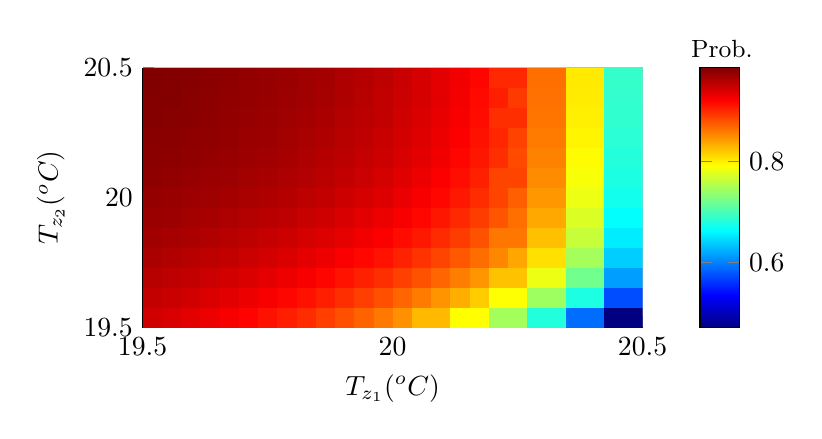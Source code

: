 % This file was created by matlab2tikz.
%
%The latest updates can be retrieved from
%  http://www.mathworks.com/matlabcentral/fileexchange/22022-matlab2tikz-matlab2tikz
%where you can also make suggestions and rate matlab2tikz.
%
\begin{tikzpicture}
\begin{axis}[%
width=2.5in,
height=1.3in,
at={(0,0)},
scale only axis,
point meta min=0.47,
point meta max=0.987,
colormap/jet,
xmin=19.5,
xmax=20.5,
xlabel={$T_{z_1} (^oC)$},
xtick={19.5, 20, 20.5},
ytick={19.5, 20, 20.5},
ymin=19.5,
ymax=20.5,
ylabel={$T_{z_2}(^oC)$},
axis background/.style={fill=white},
axis x line*=bottom,
axis y line*=left,
xmajorgrids,
ymajorgrids,
colorbar
]

\addplot[area legend, table/row sep=crcr, patch, patch type=rectangle, draw opacity=0, shader=flat corner, draw=black, forget plot, patch table with point meta={%
0	1	2	3	0.828\\
4	5	6	7	0.793\\
8	9	10	11	0.747\\
12	13	14	15	0.681\\
16	17	18	19	0.59\\
20	21	22	23	0.47\\
24	25	26	27	0.792\\
28	29	30	31	0.744\\
32	33	34	35	0.678\\
36	37	38	39	0.573\\
40	41	42	43	0.824\\
44	45	46	47	0.784\\
48	49	50	51	0.721\\
52	53	54	55	0.615\\
56	57	58	59	0.809\\
60	61	62	63	0.747\\
64	65	66	67	0.639\\
68	69	70	71	0.862\\
72	73	74	75	0.825\\
76	77	78	79	0.764\\
80	81	82	83	0.654\\
84	85	86	87	0.837\\
88	89	90	91	0.775\\
92	93	94	95	0.665\\
96	97	98	99	0.846\\
100	101	102	103	0.784\\
104	105	106	107	0.673\\
108	109	110	111	0.888\\
112	113	114	115	0.852\\
116	117	118	119	0.79\\
120	121	122	123	0.678\\
124	125	126	127	0.857\\
128	129	130	131	0.795\\
132	133	134	135	0.682\\
136	137	138	139	0.86\\
140	141	142	143	0.798\\
144	145	146	147	0.685\\
148	149	150	151	0.899\\
152	153	154	155	0.863\\
156	157	158	159	0.801\\
160	161	162	163	0.688\\
164	165	166	167	0.865\\
168	169	170	171	0.803\\
172	173	174	175	0.689\\
176	177	178	179	0.902\\
180	181	182	183	0.866\\
184	185	186	187	0.804\\
188	189	190	191	0.69\\
192	193	194	195	0.946\\
196	197	198	199	0.942\\
200	201	202	203	0.937\\
204	205	206	207	0.932\\
208	209	210	211	0.927\\
212	213	214	215	0.921\\
216	217	218	219	0.914\\
220	221	222	223	0.907\\
224	225	226	227	0.9\\
228	229	230	231	0.891\\
232	233	234	235	0.882\\
236	237	238	239	0.872\\
240	241	242	243	0.861\\
244	245	246	247	0.849\\
248	249	250	251	0.953\\
252	253	254	255	0.95\\
256	257	258	259	0.946\\
260	261	262	263	0.941\\
264	265	266	267	0.937\\
268	269	270	271	0.932\\
272	273	274	275	0.926\\
276	277	278	279	0.92\\
280	281	282	283	0.914\\
284	285	286	287	0.907\\
288	289	290	291	0.899\\
292	293	294	295	0.891\\
296	297	298	299	0.882\\
300	301	302	303	0.871\\
304	305	306	307	0.86\\
308	309	310	311	0.848\\
312	313	314	315	0.834\\
316	317	318	319	0.819\\
320	321	322	323	0.959\\
324	325	326	327	0.956\\
328	329	330	331	0.953\\
332	333	334	335	0.949\\
336	337	338	339	0.945\\
340	341	342	343	0.941\\
344	345	346	347	0.936\\
348	349	350	351	0.931\\
352	353	354	355	0.926\\
356	357	358	359	0.92\\
360	361	362	363	0.913\\
364	365	366	367	0.906\\
368	369	370	371	0.899\\
372	373	374	375	0.89\\
376	377	378	379	0.881\\
380	381	382	383	0.871\\
384	385	386	387	0.859\\
388	389	390	391	0.847\\
392	393	394	395	0.965\\
396	397	398	399	0.962\\
400	401	402	403	0.959\\
404	405	406	407	0.956\\
408	409	410	411	0.953\\
412	413	414	415	0.949\\
416	417	418	419	0.945\\
420	421	422	423	0.941\\
424	425	426	427	0.936\\
428	429	430	431	0.931\\
432	433	434	435	0.925\\
436	437	438	439	0.919\\
440	441	442	443	0.913\\
444	445	446	447	0.905\\
448	449	450	451	0.897\\
452	453	454	455	0.888\\
456	457	458	459	0.878\\
460	461	462	463	0.867\\
464	465	466	467	0.854\\
468	469	470	471	0.838\\
472	473	474	475	0.97\\
476	477	478	479	0.967\\
480	481	482	483	0.965\\
484	485	486	487	0.962\\
488	489	490	491	0.959\\
492	493	494	495	0.956\\
496	497	498	499	0.952\\
500	501	502	503	0.948\\
504	505	506	507	0.944\\
508	509	510	511	0.94\\
512	513	514	515	0.935\\
516	517	518	519	0.929\\
520	521	522	523	0.924\\
524	525	526	527	0.917\\
528	529	530	531	0.91\\
532	533	534	535	0.901\\
536	537	538	539	0.892\\
540	541	542	543	0.881\\
544	545	546	547	0.974\\
548	549	550	551	0.972\\
552	553	554	555	0.969\\
556	557	558	559	0.967\\
560	561	562	563	0.964\\
564	565	566	567	0.961\\
568	569	570	571	0.958\\
572	573	574	575	0.955\\
576	577	578	579	0.951\\
580	581	582	583	0.947\\
584	585	586	587	0.942\\
588	589	590	591	0.937\\
592	593	594	595	0.932\\
596	597	598	599	0.926\\
600	601	602	603	0.919\\
604	605	606	607	0.911\\
608	609	610	611	0.902\\
612	613	614	615	0.892\\
616	617	618	619	0.88\\
620	621	622	623	0.866\\
624	625	626	627	0.977\\
628	629	630	631	0.975\\
632	633	634	635	0.973\\
636	637	638	639	0.971\\
640	641	642	643	0.968\\
644	645	646	647	0.966\\
648	649	650	651	0.963\\
652	653	654	655	0.96\\
656	657	658	659	0.956\\
660	661	662	663	0.953\\
664	665	666	667	0.948\\
668	669	670	671	0.944\\
672	673	674	675	0.939\\
676	677	678	679	0.933\\
680	681	682	683	0.926\\
684	685	686	687	0.919\\
688	689	690	691	0.91\\
692	693	694	695	0.9\\
696	697	698	699	0.888\\
700	701	702	703	0.874\\
704	705	706	707	0.98\\
708	709	710	711	0.978\\
712	713	714	715	0.976\\
716	717	718	719	0.974\\
720	721	722	723	0.972\\
724	725	726	727	0.969\\
728	729	730	731	0.967\\
732	733	734	735	0.964\\
736	737	738	739	0.961\\
740	741	742	743	0.957\\
744	745	746	747	0.953\\
748	749	750	751	0.949\\
752	753	754	755	0.944\\
756	757	758	759	0.938\\
760	761	762	763	0.932\\
764	765	766	767	0.924\\
768	769	770	771	0.916\\
772	773	774	775	0.906\\
776	777	778	779	0.982\\
780	781	782	783	0.98\\
784	785	786	787	0.979\\
788	789	790	791	0.977\\
792	793	794	795	0.975\\
796	797	798	799	0.972\\
800	801	802	803	0.97\\
804	805	806	807	0.967\\
808	809	810	811	0.964\\
812	813	814	815	0.96\\
816	817	818	819	0.957\\
820	821	822	823	0.952\\
824	825	826	827	0.948\\
828	829	830	831	0.942\\
832	833	834	835	0.936\\
836	837	838	839	0.929\\
840	841	842	843	0.92\\
844	845	846	847	0.911\\
848	849	850	851	0.899\\
852	853	854	855	0.885\\
856	857	858	859	0.983\\
860	861	862	863	0.982\\
864	865	866	867	0.98\\
868	869	870	871	0.979\\
872	873	874	875	0.977\\
876	877	878	879	0.974\\
880	881	882	883	0.972\\
884	885	886	887	0.969\\
888	889	890	891	0.966\\
892	893	894	895	0.963\\
896	897	898	899	0.959\\
900	901	902	903	0.955\\
904	905	906	907	0.95\\
908	909	910	911	0.945\\
912	913	914	915	0.939\\
916	917	918	919	0.932\\
920	921	922	923	0.924\\
924	925	926	927	0.914\\
928	929	930	931	0.903\\
932	933	934	935	0.889\\
936	937	938	939	0.985\\
940	941	942	943	0.983\\
944	945	946	947	0.982\\
948	949	950	951	0.98\\
952	953	954	955	0.978\\
956	957	958	959	0.976\\
960	961	962	963	0.974\\
964	965	966	967	0.971\\
968	969	970	971	0.968\\
972	973	974	975	0.965\\
976	977	978	979	0.961\\
980	981	982	983	0.957\\
984	985	986	987	0.953\\
988	989	990	991	0.947\\
992	993	994	995	0.941\\
996	997	998	999	0.934\\
1000	1001	1002	1003	0.926\\
1004	1005	1006	1007	0.917\\
1008	1009	1010	1011	0.986\\
1012	1013	1014	1015	0.985\\
1016	1017	1018	1019	0.983\\
1020	1021	1022	1023	0.981\\
1024	1025	1026	1027	0.979\\
1028	1029	1030	1031	0.977\\
1032	1033	1034	1035	0.975\\
1036	1037	1038	1039	0.973\\
1040	1041	1042	1043	0.97\\
1044	1045	1046	1047	0.967\\
1048	1049	1050	1051	0.963\\
1052	1053	1054	1055	0.959\\
1056	1057	1058	1059	0.954\\
1060	1061	1062	1063	0.949\\
1064	1065	1066	1067	0.943\\
1068	1069	1070	1071	0.936\\
1072	1073	1074	1075	0.928\\
1076	1077	1078	1079	0.918\\
1080	1081	1082	1083	0.907\\
1084	1085	1086	1087	0.893\\
1088	1089	1090	1091	0.987\\
1092	1093	1094	1095	0.985\\
1096	1097	1098	1099	0.984\\
1100	1101	1102	1103	0.982\\
1104	1105	1106	1107	0.98\\
1108	1109	1110	1111	0.978\\
1112	1113	1114	1115	0.976\\
1116	1117	1118	1119	0.974\\
1120	1121	1122	1123	0.971\\
1124	1125	1126	1127	0.968\\
1128	1129	1130	1131	0.964\\
1132	1133	1134	1135	0.96\\
1136	1137	1138	1139	0.956\\
1140	1141	1142	1143	0.95\\
1144	1145	1146	1147	0.944\\
1148	1149	1150	1151	0.937\\
1152	1153	1154	1155	0.929\\
1156	1157	1158	1159	0.92\\
}]
table[row sep=crcr] {%
x	y\\
20.038	19.5\\
20.115	19.5\\
20.115	19.577\\
20.038	19.577\\
20.115	19.5\\
20.192	19.5\\
20.192	19.577\\
20.115	19.577\\
20.192	19.5\\
20.269	19.5\\
20.269	19.577\\
20.192	19.577\\
20.269	19.5\\
20.346	19.5\\
20.346	19.577\\
20.269	19.577\\
20.346	19.5\\
20.423	19.5\\
20.423	19.577\\
20.346	19.577\\
20.423	19.5\\
20.5	19.5\\
20.5	19.577\\
20.423	19.577\\
20.192	19.577\\
20.269	19.577\\
20.269	19.654\\
20.192	19.654\\
20.269	19.577\\
20.346	19.577\\
20.346	19.654\\
20.269	19.654\\
20.346	19.577\\
20.423	19.577\\
20.423	19.654\\
20.346	19.654\\
20.423	19.577\\
20.5	19.577\\
20.5	19.654\\
20.423	19.654\\
20.192	19.654\\
20.269	19.654\\
20.269	19.731\\
20.192	19.731\\
20.269	19.654\\
20.346	19.654\\
20.346	19.731\\
20.269	19.731\\
20.346	19.654\\
20.423	19.654\\
20.423	19.731\\
20.346	19.731\\
20.423	19.654\\
20.5	19.654\\
20.5	19.731\\
20.423	19.731\\
20.269	19.731\\
20.346	19.731\\
20.346	19.808\\
20.269	19.808\\
20.346	19.731\\
20.423	19.731\\
20.423	19.808\\
20.346	19.808\\
20.423	19.731\\
20.5	19.731\\
20.5	19.808\\
20.423	19.808\\
20.192	19.808\\
20.269	19.808\\
20.269	19.885\\
20.192	19.885\\
20.269	19.808\\
20.346	19.808\\
20.346	19.885\\
20.269	19.885\\
20.346	19.808\\
20.423	19.808\\
20.423	19.885\\
20.346	19.885\\
20.423	19.808\\
20.5	19.808\\
20.5	19.885\\
20.423	19.885\\
20.269	19.885\\
20.346	19.885\\
20.346	19.962\\
20.269	19.962\\
20.346	19.885\\
20.423	19.885\\
20.423	19.962\\
20.346	19.962\\
20.423	19.885\\
20.5	19.885\\
20.5	19.962\\
20.423	19.962\\
20.269	19.962\\
20.346	19.962\\
20.346	20.038\\
20.269	20.038\\
20.346	19.962\\
20.423	19.962\\
20.423	20.038\\
20.346	20.038\\
20.423	19.962\\
20.5	19.962\\
20.5	20.038\\
20.423	20.038\\
20.192	20.038\\
20.269	20.038\\
20.269	20.115\\
20.192	20.115\\
20.269	20.038\\
20.346	20.038\\
20.346	20.115\\
20.269	20.115\\
20.346	20.038\\
20.423	20.038\\
20.423	20.115\\
20.346	20.115\\
20.423	20.038\\
20.5	20.038\\
20.5	20.115\\
20.423	20.115\\
20.269	20.115\\
20.346	20.115\\
20.346	20.192\\
20.269	20.192\\
20.346	20.115\\
20.423	20.115\\
20.423	20.192\\
20.346	20.192\\
20.423	20.115\\
20.5	20.115\\
20.5	20.192\\
20.423	20.192\\
20.269	20.192\\
20.346	20.192\\
20.346	20.269\\
20.269	20.269\\
20.346	20.192\\
20.423	20.192\\
20.423	20.269\\
20.346	20.269\\
20.423	20.192\\
20.5	20.192\\
20.5	20.269\\
20.423	20.269\\
20.192	20.269\\
20.269	20.269\\
20.269	20.346\\
20.192	20.346\\
20.269	20.269\\
20.346	20.269\\
20.346	20.346\\
20.269	20.346\\
20.346	20.269\\
20.423	20.269\\
20.423	20.346\\
20.346	20.346\\
20.423	20.269\\
20.5	20.269\\
20.5	20.346\\
20.423	20.346\\
20.269	20.346\\
20.346	20.346\\
20.346	20.423\\
20.269	20.423\\
20.346	20.346\\
20.423	20.346\\
20.423	20.423\\
20.346	20.423\\
20.423	20.346\\
20.5	20.346\\
20.5	20.423\\
20.423	20.423\\
20.192	20.423\\
20.269	20.423\\
20.269	20.5\\
20.192	20.5\\
20.269	20.423\\
20.346	20.423\\
20.346	20.5\\
20.269	20.5\\
20.346	20.423\\
20.423	20.423\\
20.423	20.5\\
20.346	20.5\\
20.423	20.423\\
20.5	20.423\\
20.5	20.5\\
20.423	20.5\\
19.5	19.5\\
19.538	19.5\\
19.538	19.577\\
19.5	19.577\\
19.538	19.5\\
19.577	19.5\\
19.577	19.577\\
19.538	19.577\\
19.577	19.5\\
19.615	19.5\\
19.615	19.577\\
19.577	19.577\\
19.615	19.5\\
19.654	19.5\\
19.654	19.577\\
19.615	19.577\\
19.654	19.5\\
19.692	19.5\\
19.692	19.577\\
19.654	19.577\\
19.692	19.5\\
19.731	19.5\\
19.731	19.577\\
19.692	19.577\\
19.731	19.5\\
19.769	19.5\\
19.769	19.577\\
19.731	19.577\\
19.769	19.5\\
19.808	19.5\\
19.808	19.577\\
19.769	19.577\\
19.808	19.5\\
19.846	19.5\\
19.846	19.577\\
19.808	19.577\\
19.846	19.5\\
19.885	19.5\\
19.885	19.577\\
19.846	19.577\\
19.885	19.5\\
19.923	19.5\\
19.923	19.577\\
19.885	19.577\\
19.923	19.5\\
19.962	19.5\\
19.962	19.577\\
19.923	19.577\\
19.962	19.5\\
20	19.5\\
20	19.577\\
19.962	19.577\\
20	19.5\\
20.038	19.5\\
20.038	19.577\\
20	19.577\\
19.5	19.577\\
19.538	19.577\\
19.538	19.654\\
19.5	19.654\\
19.538	19.577\\
19.577	19.577\\
19.577	19.654\\
19.538	19.654\\
19.577	19.577\\
19.615	19.577\\
19.615	19.654\\
19.577	19.654\\
19.615	19.577\\
19.654	19.577\\
19.654	19.654\\
19.615	19.654\\
19.654	19.577\\
19.692	19.577\\
19.692	19.654\\
19.654	19.654\\
19.692	19.577\\
19.731	19.577\\
19.731	19.654\\
19.692	19.654\\
19.731	19.577\\
19.769	19.577\\
19.769	19.654\\
19.731	19.654\\
19.769	19.577\\
19.808	19.577\\
19.808	19.654\\
19.769	19.654\\
19.808	19.577\\
19.846	19.577\\
19.846	19.654\\
19.808	19.654\\
19.846	19.577\\
19.885	19.577\\
19.885	19.654\\
19.846	19.654\\
19.885	19.577\\
19.923	19.577\\
19.923	19.654\\
19.885	19.654\\
19.923	19.577\\
19.962	19.577\\
19.962	19.654\\
19.923	19.654\\
19.962	19.577\\
20	19.577\\
20	19.654\\
19.962	19.654\\
20	19.577\\
20.038	19.577\\
20.038	19.654\\
20	19.654\\
20.038	19.577\\
20.077	19.577\\
20.077	19.654\\
20.038	19.654\\
20.077	19.577\\
20.115	19.577\\
20.115	19.654\\
20.077	19.654\\
20.115	19.577\\
20.154	19.577\\
20.154	19.654\\
20.115	19.654\\
20.154	19.577\\
20.192	19.577\\
20.192	19.654\\
20.154	19.654\\
19.5	19.654\\
19.538	19.654\\
19.538	19.731\\
19.5	19.731\\
19.538	19.654\\
19.577	19.654\\
19.577	19.731\\
19.538	19.731\\
19.577	19.654\\
19.615	19.654\\
19.615	19.731\\
19.577	19.731\\
19.615	19.654\\
19.654	19.654\\
19.654	19.731\\
19.615	19.731\\
19.654	19.654\\
19.692	19.654\\
19.692	19.731\\
19.654	19.731\\
19.692	19.654\\
19.731	19.654\\
19.731	19.731\\
19.692	19.731\\
19.731	19.654\\
19.769	19.654\\
19.769	19.731\\
19.731	19.731\\
19.769	19.654\\
19.808	19.654\\
19.808	19.731\\
19.769	19.731\\
19.808	19.654\\
19.846	19.654\\
19.846	19.731\\
19.808	19.731\\
19.846	19.654\\
19.885	19.654\\
19.885	19.731\\
19.846	19.731\\
19.885	19.654\\
19.923	19.654\\
19.923	19.731\\
19.885	19.731\\
19.923	19.654\\
19.962	19.654\\
19.962	19.731\\
19.923	19.731\\
19.962	19.654\\
20	19.654\\
20	19.731\\
19.962	19.731\\
20	19.654\\
20.038	19.654\\
20.038	19.731\\
20	19.731\\
20.038	19.654\\
20.077	19.654\\
20.077	19.731\\
20.038	19.731\\
20.077	19.654\\
20.115	19.654\\
20.115	19.731\\
20.077	19.731\\
20.115	19.654\\
20.154	19.654\\
20.154	19.731\\
20.115	19.731\\
20.154	19.654\\
20.192	19.654\\
20.192	19.731\\
20.154	19.731\\
19.5	19.731\\
19.538	19.731\\
19.538	19.808\\
19.5	19.808\\
19.538	19.731\\
19.577	19.731\\
19.577	19.808\\
19.538	19.808\\
19.577	19.731\\
19.615	19.731\\
19.615	19.808\\
19.577	19.808\\
19.615	19.731\\
19.654	19.731\\
19.654	19.808\\
19.615	19.808\\
19.654	19.731\\
19.692	19.731\\
19.692	19.808\\
19.654	19.808\\
19.692	19.731\\
19.731	19.731\\
19.731	19.808\\
19.692	19.808\\
19.731	19.731\\
19.769	19.731\\
19.769	19.808\\
19.731	19.808\\
19.769	19.731\\
19.808	19.731\\
19.808	19.808\\
19.769	19.808\\
19.808	19.731\\
19.846	19.731\\
19.846	19.808\\
19.808	19.808\\
19.846	19.731\\
19.885	19.731\\
19.885	19.808\\
19.846	19.808\\
19.885	19.731\\
19.923	19.731\\
19.923	19.808\\
19.885	19.808\\
19.923	19.731\\
19.962	19.731\\
19.962	19.808\\
19.923	19.808\\
19.962	19.731\\
20	19.731\\
20	19.808\\
19.962	19.808\\
20	19.731\\
20.038	19.731\\
20.038	19.808\\
20	19.808\\
20.038	19.731\\
20.077	19.731\\
20.077	19.808\\
20.038	19.808\\
20.077	19.731\\
20.115	19.731\\
20.115	19.808\\
20.077	19.808\\
20.115	19.731\\
20.154	19.731\\
20.154	19.808\\
20.115	19.808\\
20.154	19.731\\
20.192	19.731\\
20.192	19.808\\
20.154	19.808\\
20.192	19.731\\
20.231	19.731\\
20.231	19.808\\
20.192	19.808\\
20.231	19.731\\
20.269	19.731\\
20.269	19.808\\
20.231	19.808\\
19.5	19.808\\
19.538	19.808\\
19.538	19.885\\
19.5	19.885\\
19.538	19.808\\
19.577	19.808\\
19.577	19.885\\
19.538	19.885\\
19.577	19.808\\
19.615	19.808\\
19.615	19.885\\
19.577	19.885\\
19.615	19.808\\
19.654	19.808\\
19.654	19.885\\
19.615	19.885\\
19.654	19.808\\
19.692	19.808\\
19.692	19.885\\
19.654	19.885\\
19.692	19.808\\
19.731	19.808\\
19.731	19.885\\
19.692	19.885\\
19.731	19.808\\
19.769	19.808\\
19.769	19.885\\
19.731	19.885\\
19.769	19.808\\
19.808	19.808\\
19.808	19.885\\
19.769	19.885\\
19.808	19.808\\
19.846	19.808\\
19.846	19.885\\
19.808	19.885\\
19.846	19.808\\
19.885	19.808\\
19.885	19.885\\
19.846	19.885\\
19.885	19.808\\
19.923	19.808\\
19.923	19.885\\
19.885	19.885\\
19.923	19.808\\
19.962	19.808\\
19.962	19.885\\
19.923	19.885\\
19.962	19.808\\
20	19.808\\
20	19.885\\
19.962	19.885\\
20	19.808\\
20.038	19.808\\
20.038	19.885\\
20	19.885\\
20.038	19.808\\
20.077	19.808\\
20.077	19.885\\
20.038	19.885\\
20.077	19.808\\
20.115	19.808\\
20.115	19.885\\
20.077	19.885\\
20.115	19.808\\
20.154	19.808\\
20.154	19.885\\
20.115	19.885\\
20.154	19.808\\
20.192	19.808\\
20.192	19.885\\
20.154	19.885\\
19.5	19.885\\
19.538	19.885\\
19.538	19.962\\
19.5	19.962\\
19.538	19.885\\
19.577	19.885\\
19.577	19.962\\
19.538	19.962\\
19.577	19.885\\
19.615	19.885\\
19.615	19.962\\
19.577	19.962\\
19.615	19.885\\
19.654	19.885\\
19.654	19.962\\
19.615	19.962\\
19.654	19.885\\
19.692	19.885\\
19.692	19.962\\
19.654	19.962\\
19.692	19.885\\
19.731	19.885\\
19.731	19.962\\
19.692	19.962\\
19.731	19.885\\
19.769	19.885\\
19.769	19.962\\
19.731	19.962\\
19.769	19.885\\
19.808	19.885\\
19.808	19.962\\
19.769	19.962\\
19.808	19.885\\
19.846	19.885\\
19.846	19.962\\
19.808	19.962\\
19.846	19.885\\
19.885	19.885\\
19.885	19.962\\
19.846	19.962\\
19.885	19.885\\
19.923	19.885\\
19.923	19.962\\
19.885	19.962\\
19.923	19.885\\
19.962	19.885\\
19.962	19.962\\
19.923	19.962\\
19.962	19.885\\
20	19.885\\
20	19.962\\
19.962	19.962\\
20	19.885\\
20.038	19.885\\
20.038	19.962\\
20	19.962\\
20.038	19.885\\
20.077	19.885\\
20.077	19.962\\
20.038	19.962\\
20.077	19.885\\
20.115	19.885\\
20.115	19.962\\
20.077	19.962\\
20.115	19.885\\
20.154	19.885\\
20.154	19.962\\
20.115	19.962\\
20.154	19.885\\
20.192	19.885\\
20.192	19.962\\
20.154	19.962\\
20.192	19.885\\
20.231	19.885\\
20.231	19.962\\
20.192	19.962\\
20.231	19.885\\
20.269	19.885\\
20.269	19.962\\
20.231	19.962\\
19.5	19.962\\
19.538	19.962\\
19.538	20.038\\
19.5	20.038\\
19.538	19.962\\
19.577	19.962\\
19.577	20.038\\
19.538	20.038\\
19.577	19.962\\
19.615	19.962\\
19.615	20.038\\
19.577	20.038\\
19.615	19.962\\
19.654	19.962\\
19.654	20.038\\
19.615	20.038\\
19.654	19.962\\
19.692	19.962\\
19.692	20.038\\
19.654	20.038\\
19.692	19.962\\
19.731	19.962\\
19.731	20.038\\
19.692	20.038\\
19.731	19.962\\
19.769	19.962\\
19.769	20.038\\
19.731	20.038\\
19.769	19.962\\
19.808	19.962\\
19.808	20.038\\
19.769	20.038\\
19.808	19.962\\
19.846	19.962\\
19.846	20.038\\
19.808	20.038\\
19.846	19.962\\
19.885	19.962\\
19.885	20.038\\
19.846	20.038\\
19.885	19.962\\
19.923	19.962\\
19.923	20.038\\
19.885	20.038\\
19.923	19.962\\
19.962	19.962\\
19.962	20.038\\
19.923	20.038\\
19.962	19.962\\
20	19.962\\
20	20.038\\
19.962	20.038\\
20	19.962\\
20.038	19.962\\
20.038	20.038\\
20	20.038\\
20.038	19.962\\
20.077	19.962\\
20.077	20.038\\
20.038	20.038\\
20.077	19.962\\
20.115	19.962\\
20.115	20.038\\
20.077	20.038\\
20.115	19.962\\
20.154	19.962\\
20.154	20.038\\
20.115	20.038\\
20.154	19.962\\
20.192	19.962\\
20.192	20.038\\
20.154	20.038\\
20.192	19.962\\
20.231	19.962\\
20.231	20.038\\
20.192	20.038\\
20.231	19.962\\
20.269	19.962\\
20.269	20.038\\
20.231	20.038\\
19.5	20.038\\
19.538	20.038\\
19.538	20.115\\
19.5	20.115\\
19.538	20.038\\
19.577	20.038\\
19.577	20.115\\
19.538	20.115\\
19.577	20.038\\
19.615	20.038\\
19.615	20.115\\
19.577	20.115\\
19.615	20.038\\
19.654	20.038\\
19.654	20.115\\
19.615	20.115\\
19.654	20.038\\
19.692	20.038\\
19.692	20.115\\
19.654	20.115\\
19.692	20.038\\
19.731	20.038\\
19.731	20.115\\
19.692	20.115\\
19.731	20.038\\
19.769	20.038\\
19.769	20.115\\
19.731	20.115\\
19.769	20.038\\
19.808	20.038\\
19.808	20.115\\
19.769	20.115\\
19.808	20.038\\
19.846	20.038\\
19.846	20.115\\
19.808	20.115\\
19.846	20.038\\
19.885	20.038\\
19.885	20.115\\
19.846	20.115\\
19.885	20.038\\
19.923	20.038\\
19.923	20.115\\
19.885	20.115\\
19.923	20.038\\
19.962	20.038\\
19.962	20.115\\
19.923	20.115\\
19.962	20.038\\
20	20.038\\
20	20.115\\
19.962	20.115\\
20	20.038\\
20.038	20.038\\
20.038	20.115\\
20	20.115\\
20.038	20.038\\
20.077	20.038\\
20.077	20.115\\
20.038	20.115\\
20.077	20.038\\
20.115	20.038\\
20.115	20.115\\
20.077	20.115\\
20.115	20.038\\
20.154	20.038\\
20.154	20.115\\
20.115	20.115\\
20.154	20.038\\
20.192	20.038\\
20.192	20.115\\
20.154	20.115\\
19.5	20.115\\
19.538	20.115\\
19.538	20.192\\
19.5	20.192\\
19.538	20.115\\
19.577	20.115\\
19.577	20.192\\
19.538	20.192\\
19.577	20.115\\
19.615	20.115\\
19.615	20.192\\
19.577	20.192\\
19.615	20.115\\
19.654	20.115\\
19.654	20.192\\
19.615	20.192\\
19.654	20.115\\
19.692	20.115\\
19.692	20.192\\
19.654	20.192\\
19.692	20.115\\
19.731	20.115\\
19.731	20.192\\
19.692	20.192\\
19.731	20.115\\
19.769	20.115\\
19.769	20.192\\
19.731	20.192\\
19.769	20.115\\
19.808	20.115\\
19.808	20.192\\
19.769	20.192\\
19.808	20.115\\
19.846	20.115\\
19.846	20.192\\
19.808	20.192\\
19.846	20.115\\
19.885	20.115\\
19.885	20.192\\
19.846	20.192\\
19.885	20.115\\
19.923	20.115\\
19.923	20.192\\
19.885	20.192\\
19.923	20.115\\
19.962	20.115\\
19.962	20.192\\
19.923	20.192\\
19.962	20.115\\
20	20.115\\
20	20.192\\
19.962	20.192\\
20	20.115\\
20.038	20.115\\
20.038	20.192\\
20	20.192\\
20.038	20.115\\
20.077	20.115\\
20.077	20.192\\
20.038	20.192\\
20.077	20.115\\
20.115	20.115\\
20.115	20.192\\
20.077	20.192\\
20.115	20.115\\
20.154	20.115\\
20.154	20.192\\
20.115	20.192\\
20.154	20.115\\
20.192	20.115\\
20.192	20.192\\
20.154	20.192\\
20.192	20.115\\
20.231	20.115\\
20.231	20.192\\
20.192	20.192\\
20.231	20.115\\
20.269	20.115\\
20.269	20.192\\
20.231	20.192\\
19.5	20.192\\
19.538	20.192\\
19.538	20.269\\
19.5	20.269\\
19.538	20.192\\
19.577	20.192\\
19.577	20.269\\
19.538	20.269\\
19.577	20.192\\
19.615	20.192\\
19.615	20.269\\
19.577	20.269\\
19.615	20.192\\
19.654	20.192\\
19.654	20.269\\
19.615	20.269\\
19.654	20.192\\
19.692	20.192\\
19.692	20.269\\
19.654	20.269\\
19.692	20.192\\
19.731	20.192\\
19.731	20.269\\
19.692	20.269\\
19.731	20.192\\
19.769	20.192\\
19.769	20.269\\
19.731	20.269\\
19.769	20.192\\
19.808	20.192\\
19.808	20.269\\
19.769	20.269\\
19.808	20.192\\
19.846	20.192\\
19.846	20.269\\
19.808	20.269\\
19.846	20.192\\
19.885	20.192\\
19.885	20.269\\
19.846	20.269\\
19.885	20.192\\
19.923	20.192\\
19.923	20.269\\
19.885	20.269\\
19.923	20.192\\
19.962	20.192\\
19.962	20.269\\
19.923	20.269\\
19.962	20.192\\
20	20.192\\
20	20.269\\
19.962	20.269\\
20	20.192\\
20.038	20.192\\
20.038	20.269\\
20	20.269\\
20.038	20.192\\
20.077	20.192\\
20.077	20.269\\
20.038	20.269\\
20.077	20.192\\
20.115	20.192\\
20.115	20.269\\
20.077	20.269\\
20.115	20.192\\
20.154	20.192\\
20.154	20.269\\
20.115	20.269\\
20.154	20.192\\
20.192	20.192\\
20.192	20.269\\
20.154	20.269\\
20.192	20.192\\
20.231	20.192\\
20.231	20.269\\
20.192	20.269\\
20.231	20.192\\
20.269	20.192\\
20.269	20.269\\
20.231	20.269\\
19.5	20.269\\
19.538	20.269\\
19.538	20.346\\
19.5	20.346\\
19.538	20.269\\
19.577	20.269\\
19.577	20.346\\
19.538	20.346\\
19.577	20.269\\
19.615	20.269\\
19.615	20.346\\
19.577	20.346\\
19.615	20.269\\
19.654	20.269\\
19.654	20.346\\
19.615	20.346\\
19.654	20.269\\
19.692	20.269\\
19.692	20.346\\
19.654	20.346\\
19.692	20.269\\
19.731	20.269\\
19.731	20.346\\
19.692	20.346\\
19.731	20.269\\
19.769	20.269\\
19.769	20.346\\
19.731	20.346\\
19.769	20.269\\
19.808	20.269\\
19.808	20.346\\
19.769	20.346\\
19.808	20.269\\
19.846	20.269\\
19.846	20.346\\
19.808	20.346\\
19.846	20.269\\
19.885	20.269\\
19.885	20.346\\
19.846	20.346\\
19.885	20.269\\
19.923	20.269\\
19.923	20.346\\
19.885	20.346\\
19.923	20.269\\
19.962	20.269\\
19.962	20.346\\
19.923	20.346\\
19.962	20.269\\
20	20.269\\
20	20.346\\
19.962	20.346\\
20	20.269\\
20.038	20.269\\
20.038	20.346\\
20	20.346\\
20.038	20.269\\
20.077	20.269\\
20.077	20.346\\
20.038	20.346\\
20.077	20.269\\
20.115	20.269\\
20.115	20.346\\
20.077	20.346\\
20.115	20.269\\
20.154	20.269\\
20.154	20.346\\
20.115	20.346\\
20.154	20.269\\
20.192	20.269\\
20.192	20.346\\
20.154	20.346\\
19.5	20.346\\
19.538	20.346\\
19.538	20.423\\
19.5	20.423\\
19.538	20.346\\
19.577	20.346\\
19.577	20.423\\
19.538	20.423\\
19.577	20.346\\
19.615	20.346\\
19.615	20.423\\
19.577	20.423\\
19.615	20.346\\
19.654	20.346\\
19.654	20.423\\
19.615	20.423\\
19.654	20.346\\
19.692	20.346\\
19.692	20.423\\
19.654	20.423\\
19.692	20.346\\
19.731	20.346\\
19.731	20.423\\
19.692	20.423\\
19.731	20.346\\
19.769	20.346\\
19.769	20.423\\
19.731	20.423\\
19.769	20.346\\
19.808	20.346\\
19.808	20.423\\
19.769	20.423\\
19.808	20.346\\
19.846	20.346\\
19.846	20.423\\
19.808	20.423\\
19.846	20.346\\
19.885	20.346\\
19.885	20.423\\
19.846	20.423\\
19.885	20.346\\
19.923	20.346\\
19.923	20.423\\
19.885	20.423\\
19.923	20.346\\
19.962	20.346\\
19.962	20.423\\
19.923	20.423\\
19.962	20.346\\
20	20.346\\
20	20.423\\
19.962	20.423\\
20	20.346\\
20.038	20.346\\
20.038	20.423\\
20	20.423\\
20.038	20.346\\
20.077	20.346\\
20.077	20.423\\
20.038	20.423\\
20.077	20.346\\
20.115	20.346\\
20.115	20.423\\
20.077	20.423\\
20.115	20.346\\
20.154	20.346\\
20.154	20.423\\
20.115	20.423\\
20.154	20.346\\
20.192	20.346\\
20.192	20.423\\
20.154	20.423\\
20.192	20.346\\
20.231	20.346\\
20.231	20.423\\
20.192	20.423\\
20.231	20.346\\
20.269	20.346\\
20.269	20.423\\
20.231	20.423\\
19.5	20.423\\
19.538	20.423\\
19.538	20.5\\
19.5	20.5\\
19.538	20.423\\
19.577	20.423\\
19.577	20.5\\
19.538	20.5\\
19.577	20.423\\
19.615	20.423\\
19.615	20.5\\
19.577	20.5\\
19.615	20.423\\
19.654	20.423\\
19.654	20.5\\
19.615	20.5\\
19.654	20.423\\
19.692	20.423\\
19.692	20.5\\
19.654	20.5\\
19.692	20.423\\
19.731	20.423\\
19.731	20.5\\
19.692	20.5\\
19.731	20.423\\
19.769	20.423\\
19.769	20.5\\
19.731	20.5\\
19.769	20.423\\
19.808	20.423\\
19.808	20.5\\
19.769	20.5\\
19.808	20.423\\
19.846	20.423\\
19.846	20.5\\
19.808	20.5\\
19.846	20.423\\
19.885	20.423\\
19.885	20.5\\
19.846	20.5\\
19.885	20.423\\
19.923	20.423\\
19.923	20.5\\
19.885	20.5\\
19.923	20.423\\
19.962	20.423\\
19.962	20.5\\
19.923	20.5\\
19.962	20.423\\
20	20.423\\
20	20.5\\
19.962	20.5\\
20	20.423\\
20.038	20.423\\
20.038	20.5\\
20	20.5\\
20.038	20.423\\
20.077	20.423\\
20.077	20.5\\
20.038	20.5\\
20.077	20.423\\
20.115	20.423\\
20.115	20.5\\
20.077	20.5\\
20.115	20.423\\
20.154	20.423\\
20.154	20.5\\
20.115	20.5\\
20.154	20.423\\
20.192	20.423\\
20.192	20.5\\
20.154	20.5\\
};
\end{axis}

\begin{axis}[%
width=3.1in,
height=1.5in,
at={(0in,0in)},
scale only axis,
point meta min=0,
point meta max=1,
xmin=0,
xmax=1,
ymin=0,
ymax=1,
axis line style={draw=none},
ticks=none,
axis x line*=bottom,
axis y line*=left
]
\node[above left, align=right]
at (3.1in,1.3in) {\small Prob.};
\end{axis}
\end{tikzpicture}%